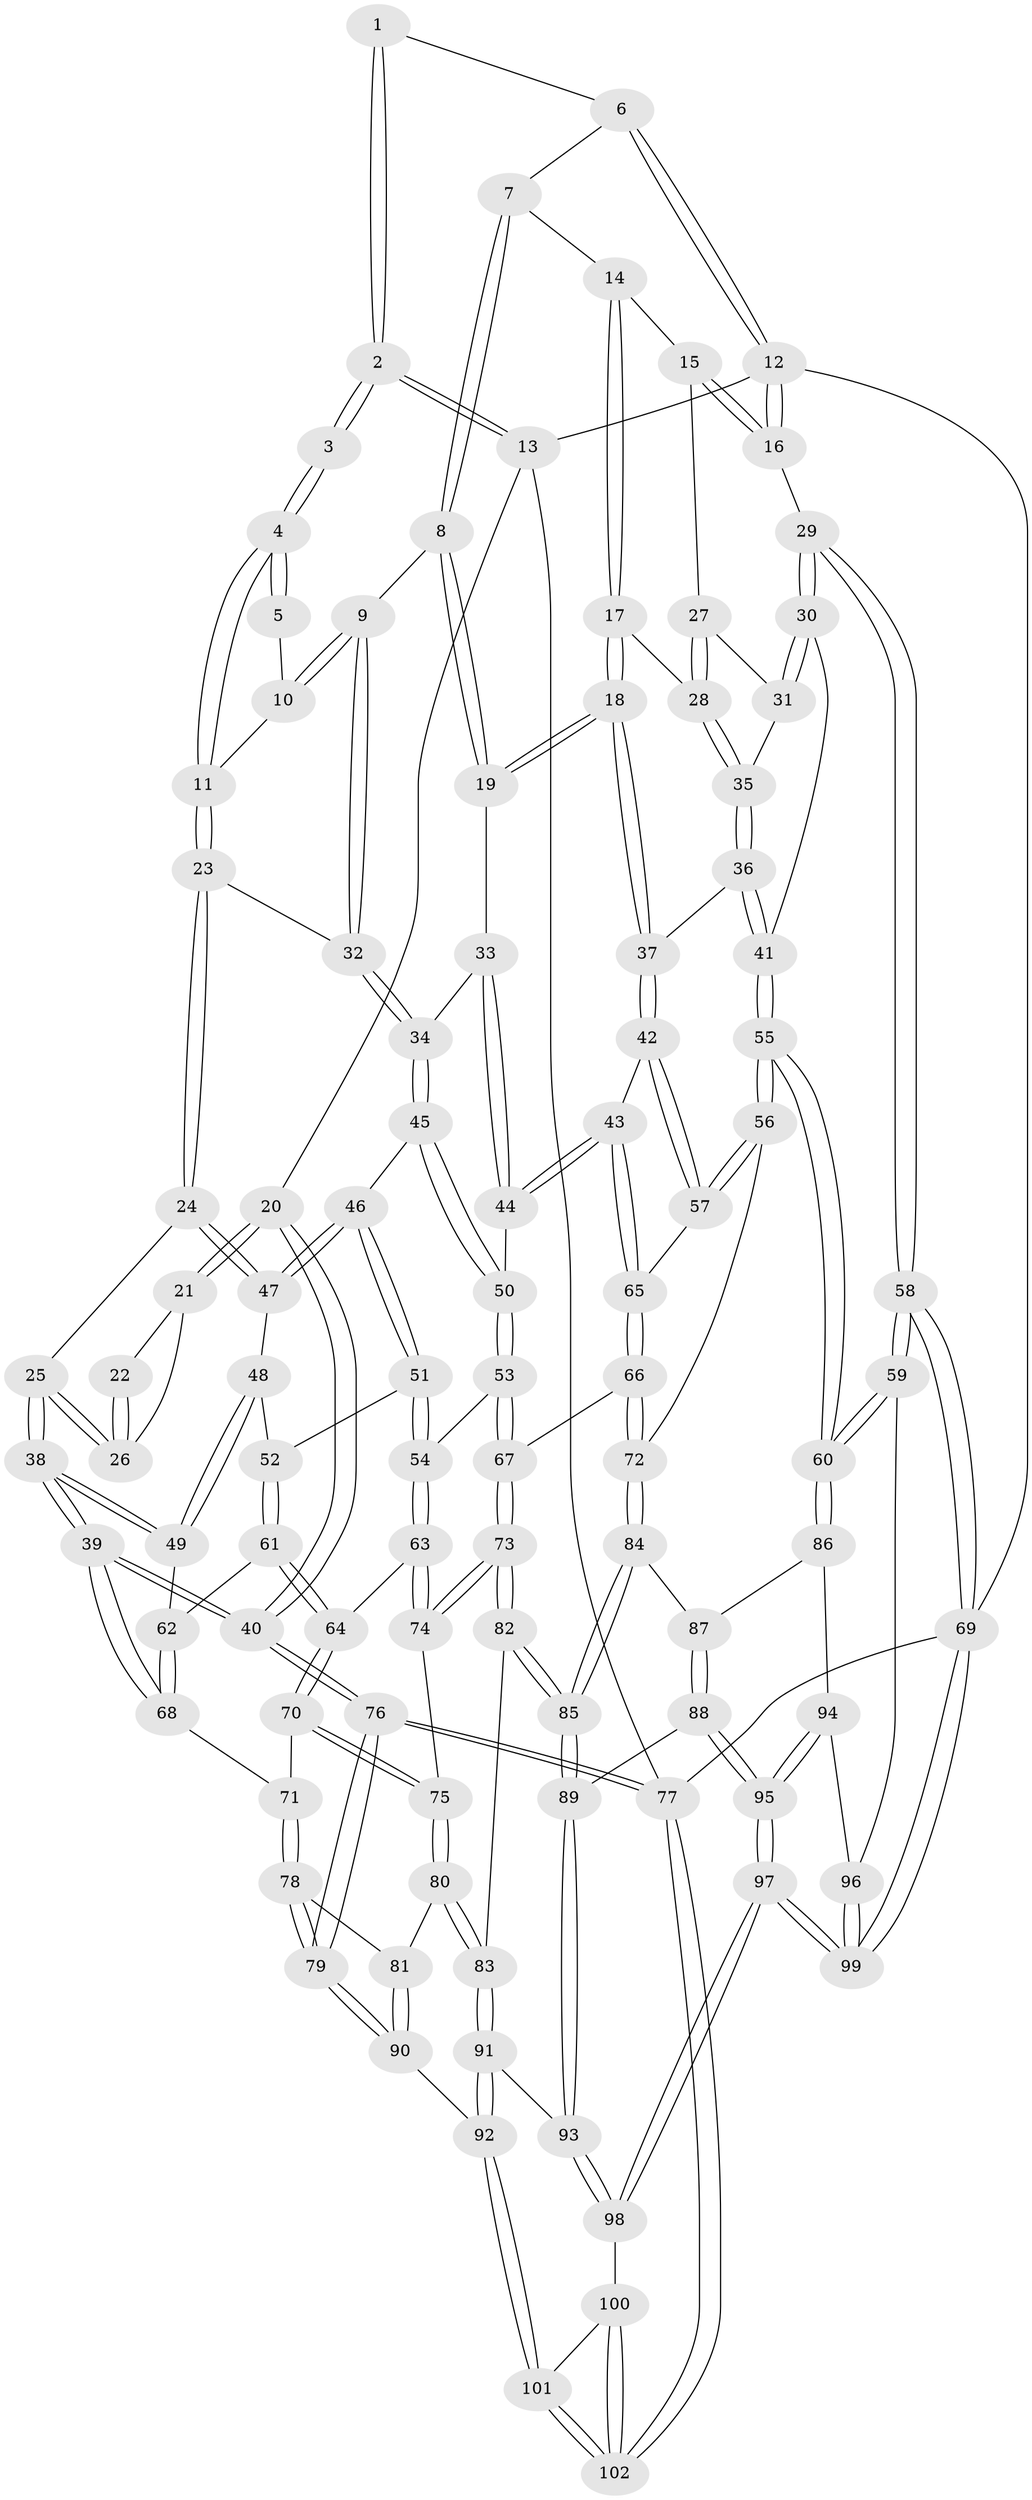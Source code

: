 // coarse degree distribution, {5: 0.323943661971831, 3: 0.1267605633802817, 4: 0.30985915492957744, 6: 0.2112676056338028, 7: 0.028169014084507043}
// Generated by graph-tools (version 1.1) at 2025/21/03/04/25 18:21:44]
// undirected, 102 vertices, 252 edges
graph export_dot {
graph [start="1"]
  node [color=gray90,style=filled];
  1 [pos="+0.3950414150725342+0"];
  2 [pos="+0+0"];
  3 [pos="+0.10366367587123268+0.02011721011637398"];
  4 [pos="+0.20502280015984095+0.09611188366158241"];
  5 [pos="+0.356894573328893+0"];
  6 [pos="+0.6048619979534788+0"];
  7 [pos="+0.607959707767249+0"];
  8 [pos="+0.5885293081488987+0.07236859370390775"];
  9 [pos="+0.3761030508470729+0.129079806679995"];
  10 [pos="+0.34986575582387336+0.010906514950650559"];
  11 [pos="+0.22048044959049115+0.11348866286588381"];
  12 [pos="+1+0"];
  13 [pos="+0+0"];
  14 [pos="+0.8168834056975439+0.057593464978007124"];
  15 [pos="+0.9995835706434003+0.025578498369718233"];
  16 [pos="+1+0"];
  17 [pos="+0.7955348844327284+0.1590743281511822"];
  18 [pos="+0.666868151253486+0.18528390564437455"];
  19 [pos="+0.6042691347855584+0.11888798913668037"];
  20 [pos="+0+0.31195106632258823"];
  21 [pos="+0.03326303504889336+0.1949291169082987"];
  22 [pos="+0.09252396146032445+0.10953948063566721"];
  23 [pos="+0.2426300913953848+0.15456629286703813"];
  24 [pos="+0.16952336818433442+0.23366869310014696"];
  25 [pos="+0.13444333893519186+0.23036297503520822"];
  26 [pos="+0.11538620434227059+0.20751129624061687"];
  27 [pos="+0.9580345148470768+0.08318199751135424"];
  28 [pos="+0.7971174682295226+0.15967164142447113"];
  29 [pos="+1+0.23083858772137494"];
  30 [pos="+0.9472280679873523+0.22596577584014632"];
  31 [pos="+0.9262171044059074+0.19341982427834037"];
  32 [pos="+0.33343945430703376+0.1864548527662801"];
  33 [pos="+0.49971020141505756+0.22682965851244447"];
  34 [pos="+0.3386110889468548+0.20000111529416634"];
  35 [pos="+0.8386594009669784+0.19728400434642349"];
  36 [pos="+0.8512328167196411+0.27858425126902986"];
  37 [pos="+0.6759140590228772+0.27822148839568"];
  38 [pos="+0+0.3622965760479125"];
  39 [pos="+0+0.3857557340811409"];
  40 [pos="+0+0.38522128573271414"];
  41 [pos="+0.8984978964357087+0.3412081790980188"];
  42 [pos="+0.666825655183316+0.35216982327431623"];
  43 [pos="+0.5060774617530743+0.36888190475642124"];
  44 [pos="+0.4773133699955335+0.35543051746199683"];
  45 [pos="+0.33991208246384264+0.2936834404524588"];
  46 [pos="+0.30456165699378834+0.3172099126512518"];
  47 [pos="+0.19036623163439007+0.2962102291081148"];
  48 [pos="+0.16778673114928414+0.33827531409924344"];
  49 [pos="+0.05285564043992722+0.3729974462827553"];
  50 [pos="+0.432906772274629+0.3607744047421824"];
  51 [pos="+0.29519712151072774+0.3385950802474073"];
  52 [pos="+0.20874055737386166+0.3997649783475519"];
  53 [pos="+0.40464730275748784+0.41686608047741325"];
  54 [pos="+0.3018835539655208+0.4881787386013325"];
  55 [pos="+0.9263722675016498+0.49221286148411747"];
  56 [pos="+0.7459867343839929+0.47072282865454024"];
  57 [pos="+0.7085182561043512+0.41875039219220145"];
  58 [pos="+1+0.5831714510237327"];
  59 [pos="+1+0.5785220331761278"];
  60 [pos="+1+0.5761250417521485"];
  61 [pos="+0.20711093213994336+0.43120282576373914"];
  62 [pos="+0.13717848303620808+0.43497118576622296"];
  63 [pos="+0.2983356874032364+0.49367686380315345"];
  64 [pos="+0.24680148217761685+0.4875019488566361"];
  65 [pos="+0.5164829041983623+0.4769260500639867"];
  66 [pos="+0.5113972280500562+0.5483667875238138"];
  67 [pos="+0.4710699756753788+0.5712169710550686"];
  68 [pos="+0.12265177825059322+0.5483942166342053"];
  69 [pos="+1+1"];
  70 [pos="+0.17529753749994487+0.5430918000543905"];
  71 [pos="+0.1357390456847545+0.5624492796072753"];
  72 [pos="+0.6630198786652285+0.5599711497777806"];
  73 [pos="+0.4430238873905262+0.6023123952643743"];
  74 [pos="+0.3302840510248841+0.552403548733138"];
  75 [pos="+0.27585349887092375+0.6212700521907524"];
  76 [pos="+0+0.904751164993179"];
  77 [pos="+0+1"];
  78 [pos="+0.13040391453648978+0.6162350097797312"];
  79 [pos="+0+0.7953862677799962"];
  80 [pos="+0.2553693666691062+0.6681737899278796"];
  81 [pos="+0.24700899852014455+0.6725646326209437"];
  82 [pos="+0.44434648212924915+0.6341739100888151"];
  83 [pos="+0.34551091582318755+0.7032492420770063"];
  84 [pos="+0.6615500593652501+0.5968795379212882"];
  85 [pos="+0.4997195765639448+0.7229618572869162"];
  86 [pos="+0.7721402516086776+0.7304671648939195"];
  87 [pos="+0.6644647092336969+0.6078871947729135"];
  88 [pos="+0.6235604368165029+0.7793901988182246"];
  89 [pos="+0.505800932748276+0.746510945207836"];
  90 [pos="+0.20700853489749657+0.8073893757994689"];
  91 [pos="+0.3412643540027571+0.8204629198968368"];
  92 [pos="+0.26964846706117207+0.8539131496531372"];
  93 [pos="+0.4481588425604377+0.8316530465217475"];
  94 [pos="+0.7448490362693836+0.7789200262387331"];
  95 [pos="+0.6728238605525967+0.8261575147136035"];
  96 [pos="+0.8266023427809663+0.835474109217886"];
  97 [pos="+0.6536181379692547+1"];
  98 [pos="+0.5612845861439076+1"];
  99 [pos="+1+1"];
  100 [pos="+0.4726034917463872+1"];
  101 [pos="+0.2696692641381198+0.8904995694963121"];
  102 [pos="+0+1"];
  1 -- 2;
  1 -- 2;
  1 -- 6;
  2 -- 3;
  2 -- 3;
  2 -- 13;
  2 -- 13;
  3 -- 4;
  3 -- 4;
  4 -- 5;
  4 -- 5;
  4 -- 11;
  4 -- 11;
  5 -- 10;
  6 -- 7;
  6 -- 12;
  6 -- 12;
  7 -- 8;
  7 -- 8;
  7 -- 14;
  8 -- 9;
  8 -- 19;
  8 -- 19;
  9 -- 10;
  9 -- 10;
  9 -- 32;
  9 -- 32;
  10 -- 11;
  11 -- 23;
  11 -- 23;
  12 -- 13;
  12 -- 16;
  12 -- 16;
  12 -- 69;
  13 -- 20;
  13 -- 77;
  14 -- 15;
  14 -- 17;
  14 -- 17;
  15 -- 16;
  15 -- 16;
  15 -- 27;
  16 -- 29;
  17 -- 18;
  17 -- 18;
  17 -- 28;
  18 -- 19;
  18 -- 19;
  18 -- 37;
  18 -- 37;
  19 -- 33;
  20 -- 21;
  20 -- 21;
  20 -- 40;
  20 -- 40;
  21 -- 22;
  21 -- 26;
  22 -- 26;
  22 -- 26;
  23 -- 24;
  23 -- 24;
  23 -- 32;
  24 -- 25;
  24 -- 47;
  24 -- 47;
  25 -- 26;
  25 -- 26;
  25 -- 38;
  25 -- 38;
  27 -- 28;
  27 -- 28;
  27 -- 31;
  28 -- 35;
  28 -- 35;
  29 -- 30;
  29 -- 30;
  29 -- 58;
  29 -- 58;
  30 -- 31;
  30 -- 31;
  30 -- 41;
  31 -- 35;
  32 -- 34;
  32 -- 34;
  33 -- 34;
  33 -- 44;
  33 -- 44;
  34 -- 45;
  34 -- 45;
  35 -- 36;
  35 -- 36;
  36 -- 37;
  36 -- 41;
  36 -- 41;
  37 -- 42;
  37 -- 42;
  38 -- 39;
  38 -- 39;
  38 -- 49;
  38 -- 49;
  39 -- 40;
  39 -- 40;
  39 -- 68;
  39 -- 68;
  40 -- 76;
  40 -- 76;
  41 -- 55;
  41 -- 55;
  42 -- 43;
  42 -- 57;
  42 -- 57;
  43 -- 44;
  43 -- 44;
  43 -- 65;
  43 -- 65;
  44 -- 50;
  45 -- 46;
  45 -- 50;
  45 -- 50;
  46 -- 47;
  46 -- 47;
  46 -- 51;
  46 -- 51;
  47 -- 48;
  48 -- 49;
  48 -- 49;
  48 -- 52;
  49 -- 62;
  50 -- 53;
  50 -- 53;
  51 -- 52;
  51 -- 54;
  51 -- 54;
  52 -- 61;
  52 -- 61;
  53 -- 54;
  53 -- 67;
  53 -- 67;
  54 -- 63;
  54 -- 63;
  55 -- 56;
  55 -- 56;
  55 -- 60;
  55 -- 60;
  56 -- 57;
  56 -- 57;
  56 -- 72;
  57 -- 65;
  58 -- 59;
  58 -- 59;
  58 -- 69;
  58 -- 69;
  59 -- 60;
  59 -- 60;
  59 -- 96;
  60 -- 86;
  60 -- 86;
  61 -- 62;
  61 -- 64;
  61 -- 64;
  62 -- 68;
  62 -- 68;
  63 -- 64;
  63 -- 74;
  63 -- 74;
  64 -- 70;
  64 -- 70;
  65 -- 66;
  65 -- 66;
  66 -- 67;
  66 -- 72;
  66 -- 72;
  67 -- 73;
  67 -- 73;
  68 -- 71;
  69 -- 99;
  69 -- 99;
  69 -- 77;
  70 -- 71;
  70 -- 75;
  70 -- 75;
  71 -- 78;
  71 -- 78;
  72 -- 84;
  72 -- 84;
  73 -- 74;
  73 -- 74;
  73 -- 82;
  73 -- 82;
  74 -- 75;
  75 -- 80;
  75 -- 80;
  76 -- 77;
  76 -- 77;
  76 -- 79;
  76 -- 79;
  77 -- 102;
  77 -- 102;
  78 -- 79;
  78 -- 79;
  78 -- 81;
  79 -- 90;
  79 -- 90;
  80 -- 81;
  80 -- 83;
  80 -- 83;
  81 -- 90;
  81 -- 90;
  82 -- 83;
  82 -- 85;
  82 -- 85;
  83 -- 91;
  83 -- 91;
  84 -- 85;
  84 -- 85;
  84 -- 87;
  85 -- 89;
  85 -- 89;
  86 -- 87;
  86 -- 94;
  87 -- 88;
  87 -- 88;
  88 -- 89;
  88 -- 95;
  88 -- 95;
  89 -- 93;
  89 -- 93;
  90 -- 92;
  91 -- 92;
  91 -- 92;
  91 -- 93;
  92 -- 101;
  92 -- 101;
  93 -- 98;
  93 -- 98;
  94 -- 95;
  94 -- 95;
  94 -- 96;
  95 -- 97;
  95 -- 97;
  96 -- 99;
  96 -- 99;
  97 -- 98;
  97 -- 98;
  97 -- 99;
  97 -- 99;
  98 -- 100;
  100 -- 101;
  100 -- 102;
  100 -- 102;
  101 -- 102;
  101 -- 102;
}
